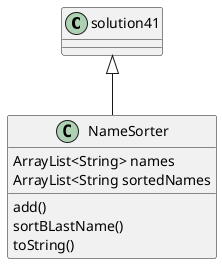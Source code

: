 /*
 *  UCF COP3330 Summer 2021 Assignment 3 Solution
 *  Copyright 2021 Jacob DeBerry
 */
@startuml
'https://plantuml.com/class-diagram

class solution41

solution41 <|-- NameSorter


class NameSorter {
ArrayList<String> names
ArrayList<String sortedNames

add()
sortBLastName()
toString()
}

@enduml